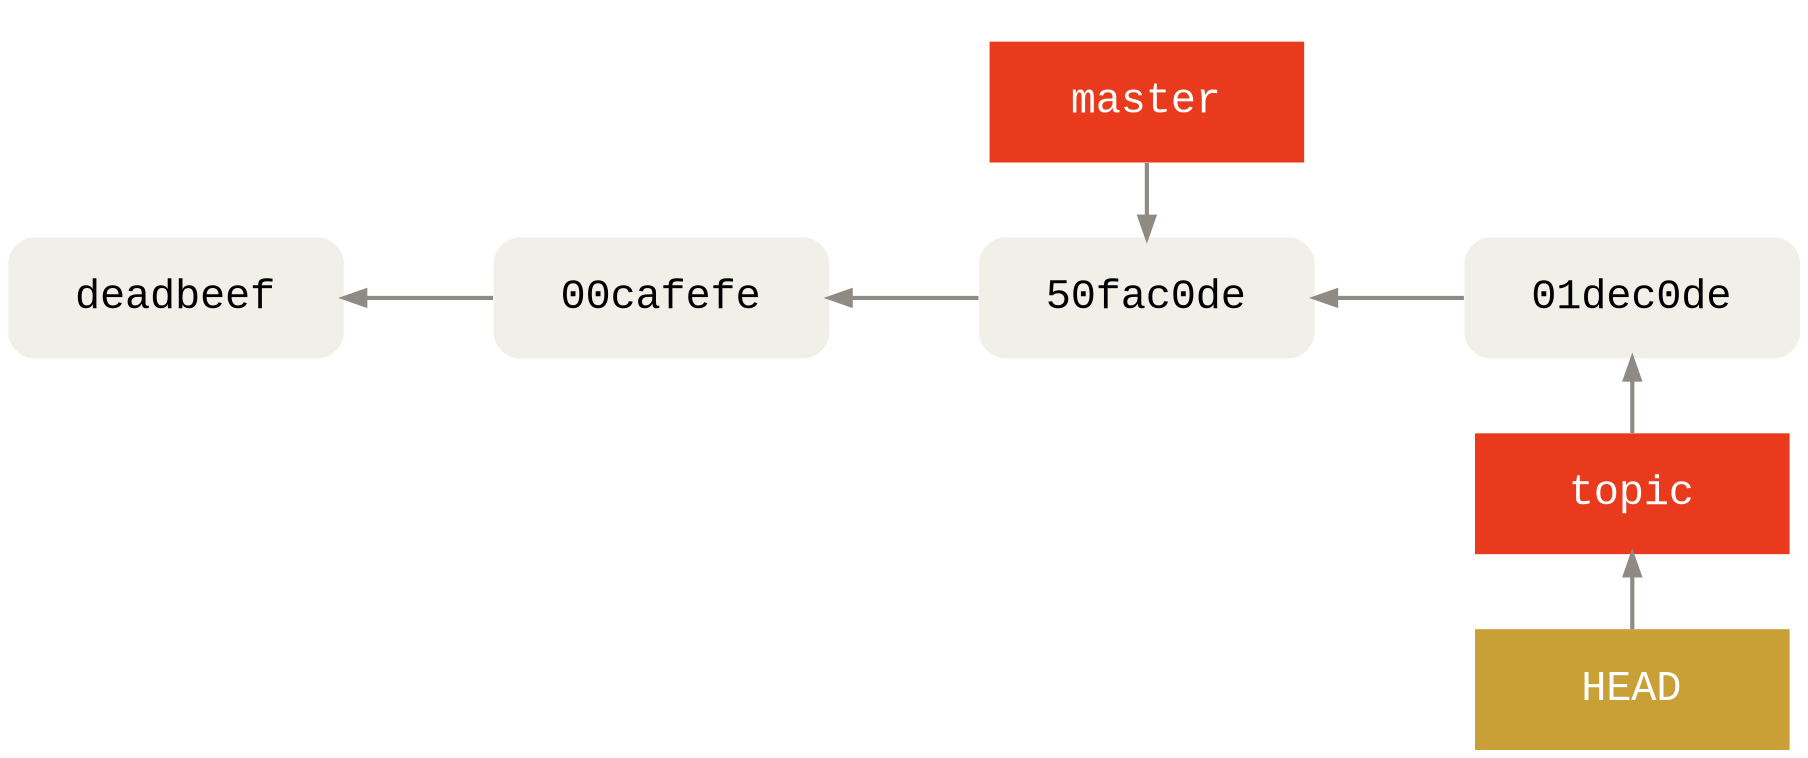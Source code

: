 digraph Git {
  bgcolor="transparent"

  rankdir=LR
  ranksep=1
  nodesep=.5

  edge [color="#8f8a83"
        penwidth=2
        dir="back"]
  node [shape=box
        fontname="Menlo, Monaco, Consolas, Lucida Console, Courier New, monospace"
        fontsize=20
        margin=".45,.25"
        width=2.1
        penwidth=0]

  node [style="rounded,filled"
        fillcolor="#f0efe8"]
  A [label="deadbeef"]
  B [label="00cafefe"]
  C [label="50fac0de"]
  D [label="01dec0de"]

  node [style="filled"
        fontcolor="#ffffff"
        fillcolor="#e93a1d"]
  HEAD [fillcolor="#c8a036"]

  A -> B -> C -> D

  subgraph cluster_master {
    style=invis
    {
      rank=same
      C -> master
    }
  }

  // No cluster draws label below.
  {
    rank=same
    D -> topic -> HEAD
  }
}
